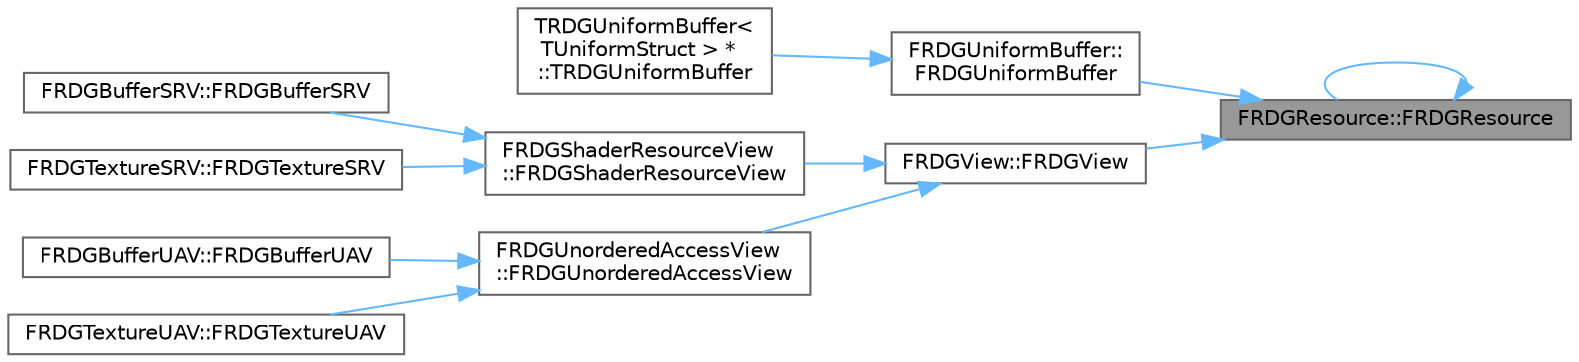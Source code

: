digraph "FRDGResource::FRDGResource"
{
 // INTERACTIVE_SVG=YES
 // LATEX_PDF_SIZE
  bgcolor="transparent";
  edge [fontname=Helvetica,fontsize=10,labelfontname=Helvetica,labelfontsize=10];
  node [fontname=Helvetica,fontsize=10,shape=box,height=0.2,width=0.4];
  rankdir="RL";
  Node1 [id="Node000001",label="FRDGResource::FRDGResource",height=0.2,width=0.4,color="gray40", fillcolor="grey60", style="filled", fontcolor="black",tooltip=" "];
  Node1 -> Node1 [id="edge1_Node000001_Node000001",dir="back",color="steelblue1",style="solid",tooltip=" "];
  Node1 -> Node2 [id="edge2_Node000001_Node000002",dir="back",color="steelblue1",style="solid",tooltip=" "];
  Node2 [id="Node000002",label="FRDGUniformBuffer::\lFRDGUniformBuffer",height=0.2,width=0.4,color="grey40", fillcolor="white", style="filled",URL="$d3/d14/classFRDGUniformBuffer.html#a92874d44dacebdb0c549ae609d95cda9",tooltip=" "];
  Node2 -> Node3 [id="edge3_Node000002_Node000003",dir="back",color="steelblue1",style="solid",tooltip=" "];
  Node3 [id="Node000003",label="TRDGUniformBuffer\<\l TUniformStruct \> *\l::TRDGUniformBuffer",height=0.2,width=0.4,color="grey40", fillcolor="white", style="filled",URL="$de/d5b/classTRDGUniformBuffer.html#a0af979e5d37276ed363519af50d11dc6",tooltip=" "];
  Node1 -> Node4 [id="edge4_Node000001_Node000004",dir="back",color="steelblue1",style="solid",tooltip=" "];
  Node4 [id="Node000004",label="FRDGView::FRDGView",height=0.2,width=0.4,color="grey40", fillcolor="white", style="filled",URL="$d7/d40/classFRDGView.html#a397f00772c9e83e8d5ea2a973a6fc838",tooltip=" "];
  Node4 -> Node5 [id="edge5_Node000004_Node000005",dir="back",color="steelblue1",style="solid",tooltip=" "];
  Node5 [id="Node000005",label="FRDGShaderResourceView\l::FRDGShaderResourceView",height=0.2,width=0.4,color="grey40", fillcolor="white", style="filled",URL="$d8/d35/classFRDGShaderResourceView.html#adbfbc4b241418c2c5cb628546620c170",tooltip=" "];
  Node5 -> Node6 [id="edge6_Node000005_Node000006",dir="back",color="steelblue1",style="solid",tooltip=" "];
  Node6 [id="Node000006",label="FRDGBufferSRV::FRDGBufferSRV",height=0.2,width=0.4,color="grey40", fillcolor="white", style="filled",URL="$d9/d1c/classFRDGBufferSRV.html#a127bc34b4a449af714a3eef058c63d02",tooltip=" "];
  Node5 -> Node7 [id="edge7_Node000005_Node000007",dir="back",color="steelblue1",style="solid",tooltip=" "];
  Node7 [id="Node000007",label="FRDGTextureSRV::FRDGTextureSRV",height=0.2,width=0.4,color="grey40", fillcolor="white", style="filled",URL="$d7/d70/classFRDGTextureSRV.html#afd39d377d9c73a72807fe528d059d871",tooltip=" "];
  Node4 -> Node8 [id="edge8_Node000004_Node000008",dir="back",color="steelblue1",style="solid",tooltip=" "];
  Node8 [id="Node000008",label="FRDGUnorderedAccessView\l::FRDGUnorderedAccessView",height=0.2,width=0.4,color="grey40", fillcolor="white", style="filled",URL="$d5/da3/classFRDGUnorderedAccessView.html#a98adf277cff952d85d0011cb521cc094",tooltip=" "];
  Node8 -> Node9 [id="edge9_Node000008_Node000009",dir="back",color="steelblue1",style="solid",tooltip=" "];
  Node9 [id="Node000009",label="FRDGBufferUAV::FRDGBufferUAV",height=0.2,width=0.4,color="grey40", fillcolor="white", style="filled",URL="$dc/d2d/classFRDGBufferUAV.html#a666df5d118718a8cfcccbb2f3288462f",tooltip=" "];
  Node8 -> Node10 [id="edge10_Node000008_Node000010",dir="back",color="steelblue1",style="solid",tooltip=" "];
  Node10 [id="Node000010",label="FRDGTextureUAV::FRDGTextureUAV",height=0.2,width=0.4,color="grey40", fillcolor="white", style="filled",URL="$d1/d86/classFRDGTextureUAV.html#af3ad48233401c143853d61356848bc59",tooltip=" "];
}
